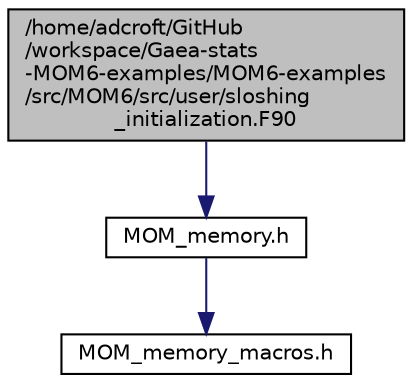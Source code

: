 digraph "/home/adcroft/GitHub/workspace/Gaea-stats-MOM6-examples/MOM6-examples/src/MOM6/src/user/sloshing_initialization.F90"
{
 // INTERACTIVE_SVG=YES
  edge [fontname="Helvetica",fontsize="10",labelfontname="Helvetica",labelfontsize="10"];
  node [fontname="Helvetica",fontsize="10",shape=record];
  Node0 [label="/home/adcroft/GitHub\l/workspace/Gaea-stats\l-MOM6-examples/MOM6-examples\l/src/MOM6/src/user/sloshing\l_initialization.F90",height=0.2,width=0.4,color="black", fillcolor="grey75", style="filled", fontcolor="black"];
  Node0 -> Node1 [color="midnightblue",fontsize="10",style="solid",fontname="Helvetica"];
  Node1 [label="MOM_memory.h",height=0.2,width=0.4,color="black", fillcolor="white", style="filled",URL="$MOM__memory_8h.html",tooltip="Compile-time memory settings. "];
  Node1 -> Node2 [color="midnightblue",fontsize="10",style="solid",fontname="Helvetica"];
  Node2 [label="MOM_memory_macros.h",height=0.2,width=0.4,color="black", fillcolor="white", style="filled",URL="$MOM__memory__macros_8h.html",tooltip="Memory macros. "];
}
